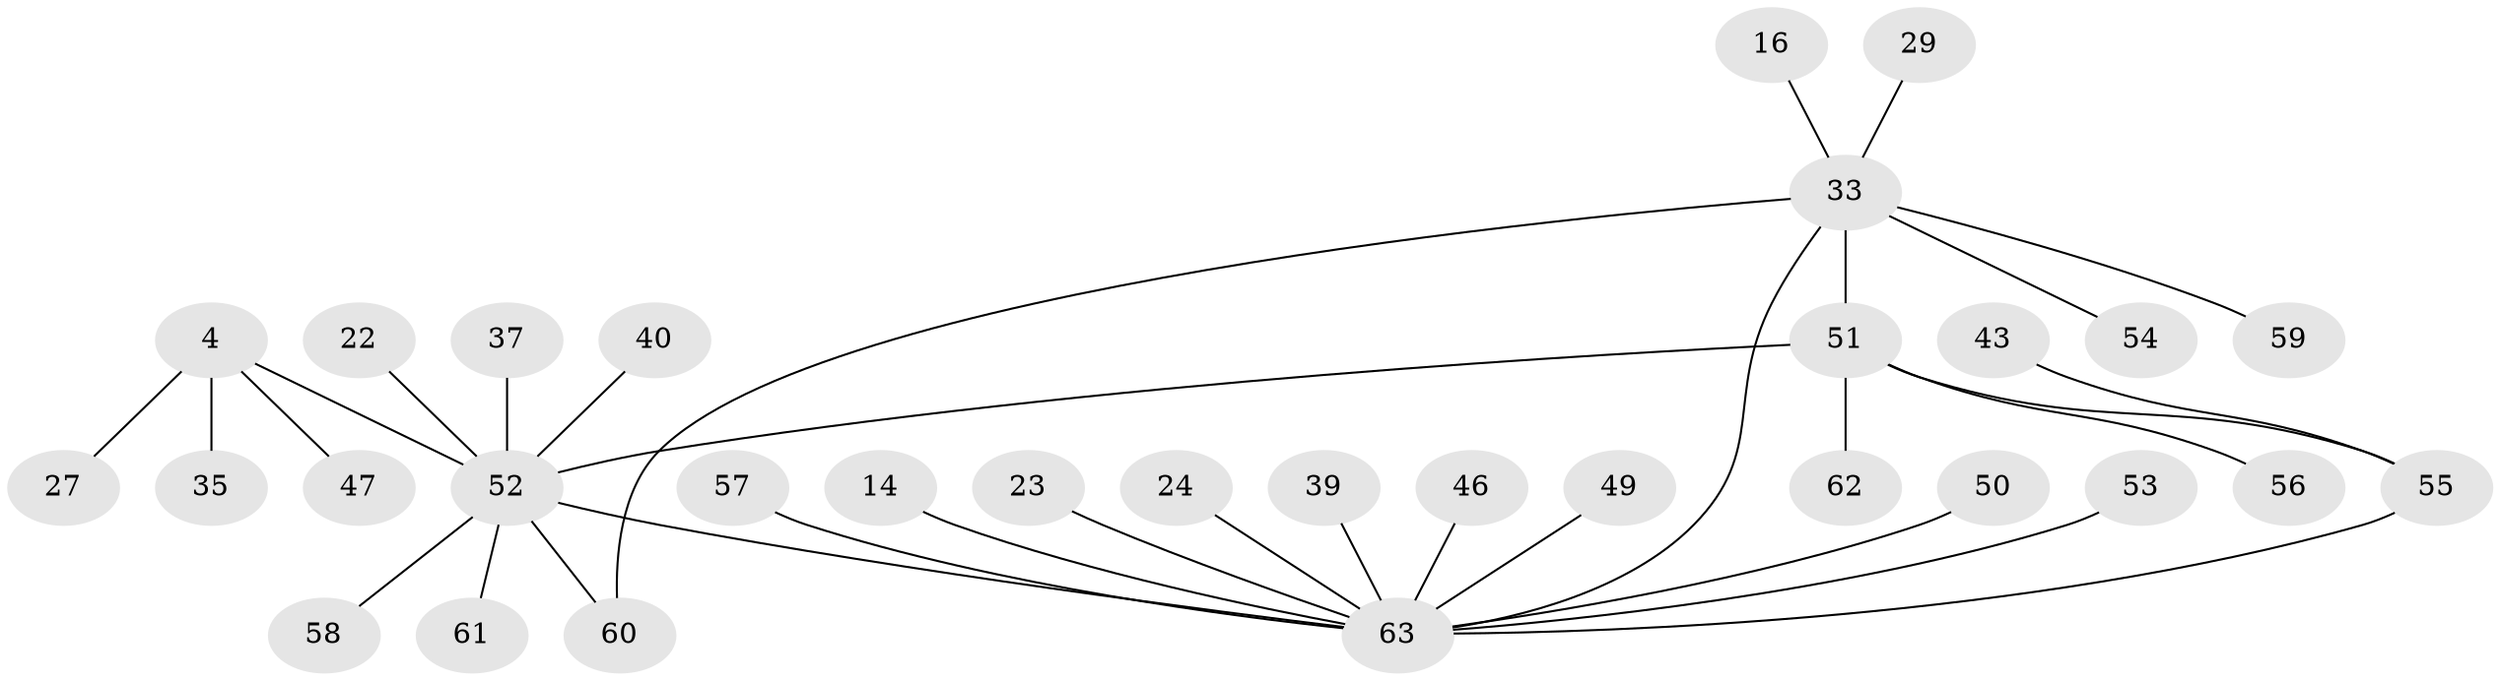 // original degree distribution, {12: 0.031746031746031744, 7: 0.015873015873015872, 6: 0.031746031746031744, 5: 0.06349206349206349, 4: 0.047619047619047616, 3: 0.1111111111111111, 2: 0.1746031746031746, 11: 0.015873015873015872, 1: 0.49206349206349204, 8: 0.015873015873015872}
// Generated by graph-tools (version 1.1) at 2025/48/03/09/25 04:48:04]
// undirected, 31 vertices, 33 edges
graph export_dot {
graph [start="1"]
  node [color=gray90,style=filled];
  4;
  14;
  16;
  22 [super="+11"];
  23;
  24;
  27;
  29;
  33 [super="+8+17"];
  35;
  37 [super="+15"];
  39;
  40;
  43 [super="+31"];
  46;
  47;
  49;
  50;
  51 [super="+48+45+2"];
  52 [super="+30+42+10"];
  53;
  54;
  55 [super="+18+25"];
  56;
  57;
  58;
  59;
  60 [super="+44"];
  61;
  62;
  63 [super="+26+38+41"];
  4 -- 27;
  4 -- 35;
  4 -- 47;
  4 -- 52 [weight=3];
  14 -- 63;
  16 -- 33;
  22 -- 52;
  23 -- 63;
  24 -- 63;
  29 -- 33;
  33 -- 54;
  33 -- 59;
  33 -- 60;
  33 -- 63 [weight=3];
  33 -- 51 [weight=3];
  37 -- 52;
  39 -- 63;
  40 -- 52;
  43 -- 55;
  46 -- 63;
  49 -- 63;
  50 -- 63;
  51 -- 56;
  51 -- 62;
  51 -- 52 [weight=4];
  51 -- 55;
  52 -- 60 [weight=2];
  52 -- 63 [weight=5];
  52 -- 58;
  52 -- 61;
  53 -- 63;
  55 -- 63 [weight=3];
  57 -- 63;
}
